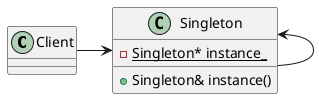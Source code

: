 @startuml

class Client

class Singleton
{
	- {static} Singleton* instance_
	+ Singleton& instance()
}

Client -> Singleton 
Singleton <- Singleton


@enduml

